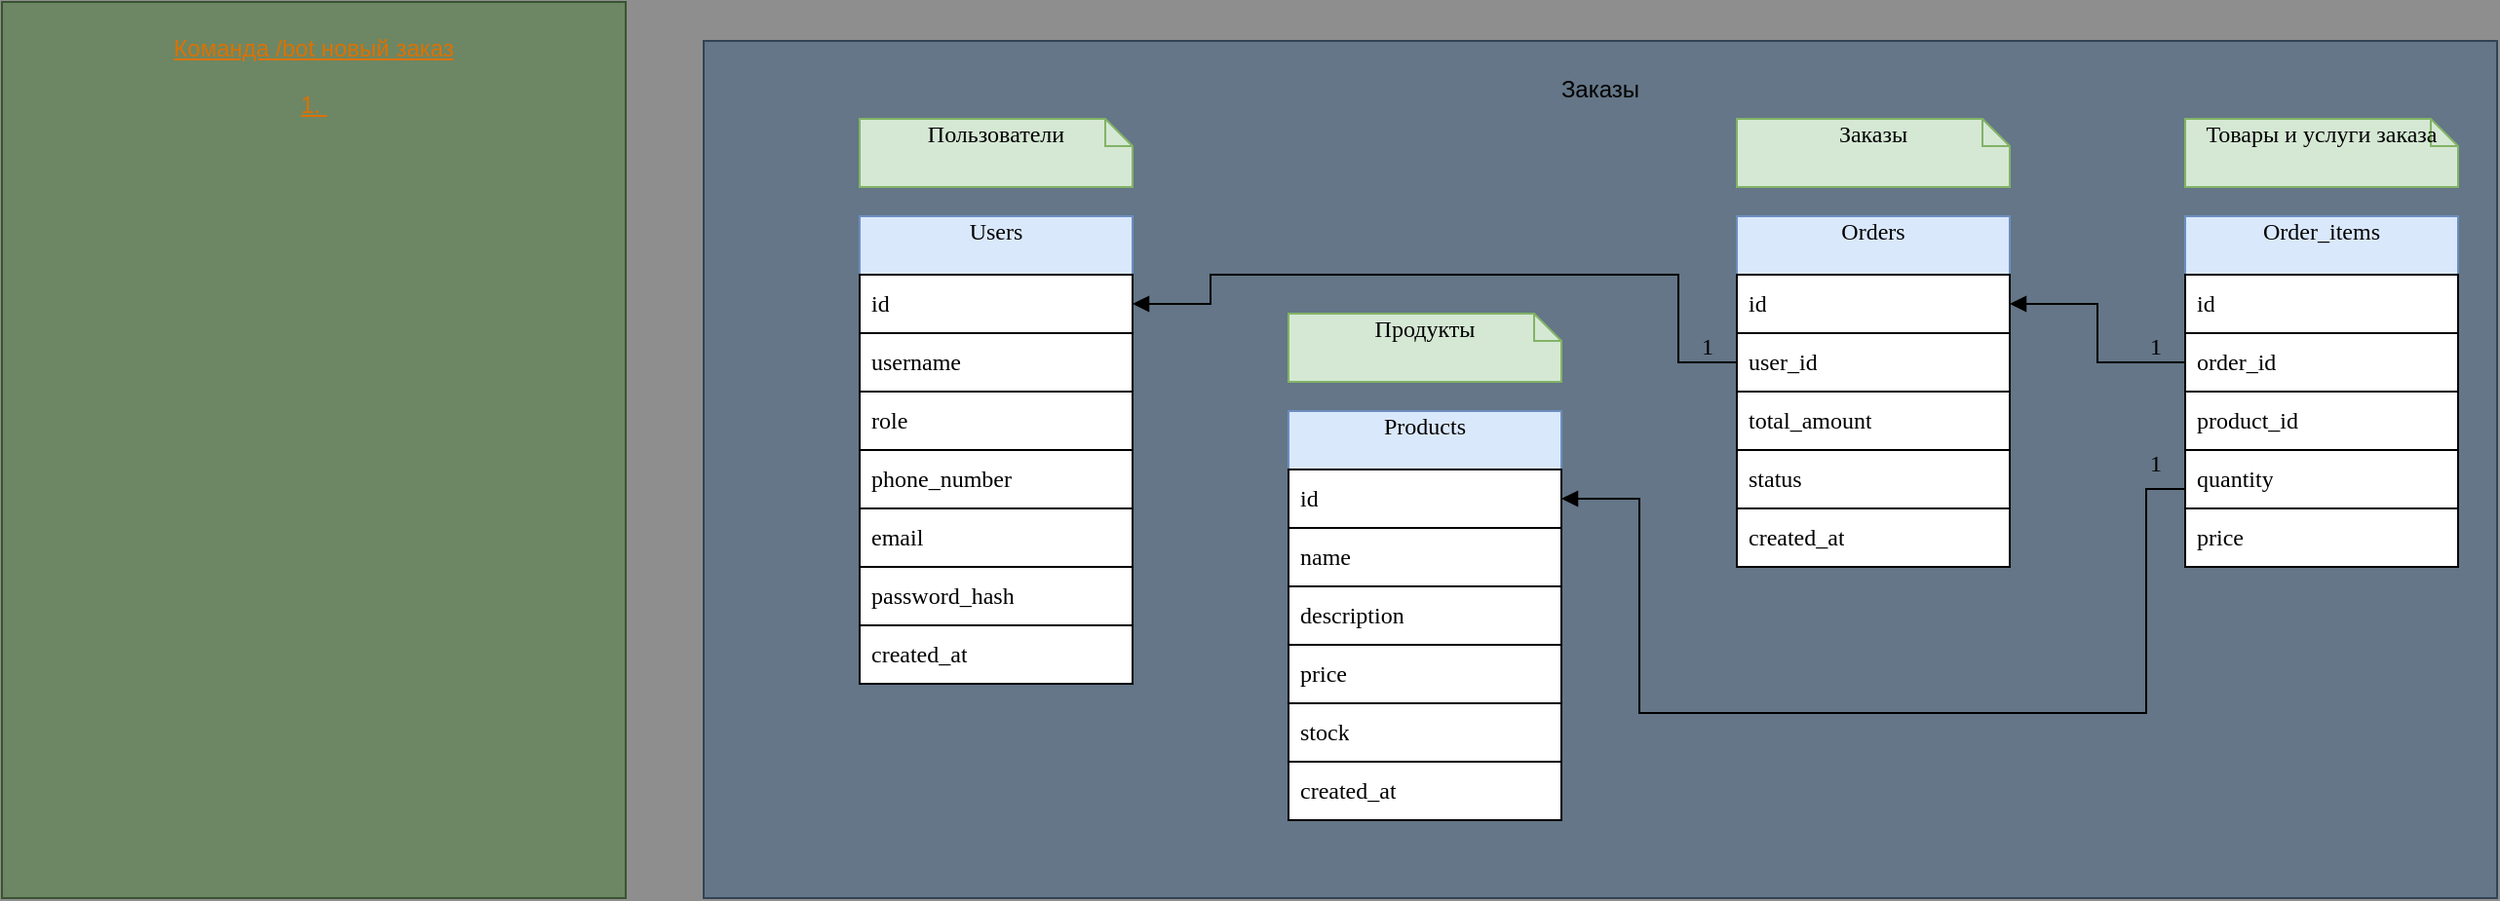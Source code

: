 <mxfile>
    <diagram id="CGqibs67tb7I_HGgSLUz" name="Orders">
        <mxGraphModel dx="1516" dy="1387" grid="1" gridSize="10" guides="1" tooltips="1" connect="1" arrows="1" fold="1" page="1" pageScale="1" pageWidth="1169" pageHeight="827" background="#8E8E8E" math="0" shadow="0">
            <root>
                <mxCell id="0"/>
                <mxCell id="1" parent="0"/>
                <mxCell id="50" value="" style="group" parent="1" vertex="1" connectable="0">
                    <mxGeometry x="-40" y="-700" width="920" height="440" as="geometry"/>
                </mxCell>
                <mxCell id="39" value="" style="rounded=0;whiteSpace=wrap;html=1;fillColor=#647687;strokeColor=#314354;fontColor=#ffffff;" parent="50" vertex="1">
                    <mxGeometry width="920" height="440" as="geometry"/>
                </mxCell>
                <mxCell id="2" value="Users" style="swimlane;fontStyle=0;childLayout=stackLayout;horizontal=1;startSize=30;horizontalStack=0;resizeParent=1;resizeParentMax=0;resizeLast=0;collapsible=1;marginBottom=0;whiteSpace=wrap;html=1;rounded=0;shadow=0;comic=0;strokeColor=#6c8ebf;strokeWidth=1;align=center;verticalAlign=top;spacingTop=-6;fontFamily=Verdana;fontSize=12;labelBackgroundColor=none;fillColor=#dae8fc;" parent="50" vertex="1">
                    <mxGeometry x="80" y="90" width="140" height="240" as="geometry">
                        <mxRectangle x="150" y="-380" width="70" height="30" as="alternateBounds"/>
                    </mxGeometry>
                </mxCell>
                <mxCell id="3" value="id" style="text;strokeColor=default;fillColor=default;align=left;verticalAlign=middle;spacingLeft=4;spacingRight=4;overflow=hidden;points=[[0,0.5],[1,0.5]];portConstraint=eastwest;rotatable=0;whiteSpace=wrap;html=1;fontFamily=Verdana;fontSize=12;fontColor=default;labelBackgroundColor=none;" parent="2" vertex="1">
                    <mxGeometry y="30" width="140" height="30" as="geometry"/>
                </mxCell>
                <mxCell id="4" value="username" style="text;strokeColor=default;fillColor=default;align=left;verticalAlign=middle;spacingLeft=4;spacingRight=4;overflow=hidden;points=[[0,0.5],[1,0.5]];portConstraint=eastwest;rotatable=0;whiteSpace=wrap;html=1;fontFamily=Verdana;fontSize=12;fontColor=default;labelBackgroundColor=none;" parent="2" vertex="1">
                    <mxGeometry y="60" width="140" height="30" as="geometry"/>
                </mxCell>
                <mxCell id="5" value="role" style="text;strokeColor=default;fillColor=default;align=left;verticalAlign=middle;spacingLeft=4;spacingRight=4;overflow=hidden;points=[[0,0.5],[1,0.5]];portConstraint=eastwest;rotatable=0;whiteSpace=wrap;html=1;fontFamily=Verdana;fontSize=12;fontColor=default;labelBackgroundColor=none;" parent="2" vertex="1">
                    <mxGeometry y="90" width="140" height="30" as="geometry"/>
                </mxCell>
                <mxCell id="6" value="phone_number" style="text;strokeColor=default;fillColor=default;align=left;verticalAlign=middle;spacingLeft=4;spacingRight=4;overflow=hidden;points=[[0,0.5],[1,0.5]];portConstraint=eastwest;rotatable=0;whiteSpace=wrap;html=1;fontFamily=Verdana;fontSize=12;fontColor=default;labelBackgroundColor=none;" parent="2" vertex="1">
                    <mxGeometry y="120" width="140" height="30" as="geometry"/>
                </mxCell>
                <mxCell id="7" value="email" style="text;strokeColor=default;fillColor=default;align=left;verticalAlign=middle;spacingLeft=4;spacingRight=4;overflow=hidden;points=[[0,0.5],[1,0.5]];portConstraint=eastwest;rotatable=0;whiteSpace=wrap;html=1;fontFamily=Verdana;fontSize=12;fontColor=default;labelBackgroundColor=none;" parent="2" vertex="1">
                    <mxGeometry y="150" width="140" height="30" as="geometry"/>
                </mxCell>
                <mxCell id="8" value="password_hash" style="text;strokeColor=default;fillColor=default;align=left;verticalAlign=middle;spacingLeft=4;spacingRight=4;overflow=hidden;points=[[0,0.5],[1,0.5]];portConstraint=eastwest;rotatable=0;whiteSpace=wrap;html=1;fontFamily=Verdana;fontSize=12;fontColor=default;labelBackgroundColor=none;" parent="2" vertex="1">
                    <mxGeometry y="180" width="140" height="30" as="geometry"/>
                </mxCell>
                <mxCell id="9" value="created_at" style="text;strokeColor=default;fillColor=default;align=left;verticalAlign=middle;spacingLeft=4;spacingRight=4;overflow=hidden;points=[[0,0.5],[1,0.5]];portConstraint=eastwest;rotatable=0;whiteSpace=wrap;html=1;fontFamily=Verdana;fontSize=12;fontColor=default;labelBackgroundColor=none;" parent="2" vertex="1">
                    <mxGeometry y="210" width="140" height="30" as="geometry"/>
                </mxCell>
                <mxCell id="10" value="Products" style="swimlane;fontStyle=0;childLayout=stackLayout;horizontal=1;startSize=30;horizontalStack=0;resizeParent=1;resizeParentMax=0;resizeLast=0;collapsible=1;marginBottom=0;whiteSpace=wrap;html=1;rounded=0;shadow=0;comic=0;strokeColor=#6c8ebf;strokeWidth=1;align=center;verticalAlign=top;spacingTop=-6;fontFamily=Verdana;fontSize=12;labelBackgroundColor=none;fillColor=#dae8fc;" parent="50" vertex="1">
                    <mxGeometry x="300" y="190" width="140" height="210" as="geometry">
                        <mxRectangle x="150" y="-380" width="70" height="30" as="alternateBounds"/>
                    </mxGeometry>
                </mxCell>
                <mxCell id="11" value="id" style="text;strokeColor=default;fillColor=default;align=left;verticalAlign=middle;spacingLeft=4;spacingRight=4;overflow=hidden;points=[[0,0.5],[1,0.5]];portConstraint=eastwest;rotatable=0;whiteSpace=wrap;html=1;fontFamily=Verdana;fontSize=12;fontColor=default;labelBackgroundColor=none;" parent="10" vertex="1">
                    <mxGeometry y="30" width="140" height="30" as="geometry"/>
                </mxCell>
                <mxCell id="12" value="name" style="text;strokeColor=default;fillColor=default;align=left;verticalAlign=middle;spacingLeft=4;spacingRight=4;overflow=hidden;points=[[0,0.5],[1,0.5]];portConstraint=eastwest;rotatable=0;whiteSpace=wrap;html=1;fontFamily=Verdana;fontSize=12;fontColor=default;labelBackgroundColor=none;" parent="10" vertex="1">
                    <mxGeometry y="60" width="140" height="30" as="geometry"/>
                </mxCell>
                <mxCell id="13" value="description" style="text;strokeColor=default;fillColor=default;align=left;verticalAlign=middle;spacingLeft=4;spacingRight=4;overflow=hidden;points=[[0,0.5],[1,0.5]];portConstraint=eastwest;rotatable=0;whiteSpace=wrap;html=1;fontFamily=Verdana;fontSize=12;fontColor=default;labelBackgroundColor=none;" parent="10" vertex="1">
                    <mxGeometry y="90" width="140" height="30" as="geometry"/>
                </mxCell>
                <mxCell id="14" value="price" style="text;strokeColor=default;fillColor=default;align=left;verticalAlign=middle;spacingLeft=4;spacingRight=4;overflow=hidden;points=[[0,0.5],[1,0.5]];portConstraint=eastwest;rotatable=0;whiteSpace=wrap;html=1;fontFamily=Verdana;fontSize=12;fontColor=default;labelBackgroundColor=none;" parent="10" vertex="1">
                    <mxGeometry y="120" width="140" height="30" as="geometry"/>
                </mxCell>
                <mxCell id="15" value="stock" style="text;strokeColor=default;fillColor=default;align=left;verticalAlign=middle;spacingLeft=4;spacingRight=4;overflow=hidden;points=[[0,0.5],[1,0.5]];portConstraint=eastwest;rotatable=0;whiteSpace=wrap;html=1;fontFamily=Verdana;fontSize=12;fontColor=default;labelBackgroundColor=none;" parent="10" vertex="1">
                    <mxGeometry y="150" width="140" height="30" as="geometry"/>
                </mxCell>
                <mxCell id="16" value="created_at" style="text;strokeColor=default;fillColor=default;align=left;verticalAlign=middle;spacingLeft=4;spacingRight=4;overflow=hidden;points=[[0,0.5],[1,0.5]];portConstraint=eastwest;rotatable=0;whiteSpace=wrap;html=1;fontFamily=Verdana;fontSize=12;fontColor=default;labelBackgroundColor=none;" parent="10" vertex="1">
                    <mxGeometry y="180" width="140" height="30" as="geometry"/>
                </mxCell>
                <mxCell id="17" value="Orders" style="swimlane;fontStyle=0;childLayout=stackLayout;horizontal=1;startSize=30;horizontalStack=0;resizeParent=1;resizeParentMax=0;resizeLast=0;collapsible=1;marginBottom=0;whiteSpace=wrap;html=1;rounded=0;shadow=0;comic=0;strokeColor=#6c8ebf;strokeWidth=1;align=center;verticalAlign=top;spacingTop=-6;fontFamily=Verdana;fontSize=12;labelBackgroundColor=none;fillColor=#dae8fc;" parent="50" vertex="1">
                    <mxGeometry x="530" y="90" width="140" height="180" as="geometry">
                        <mxRectangle x="150" y="-380" width="70" height="30" as="alternateBounds"/>
                    </mxGeometry>
                </mxCell>
                <mxCell id="18" value="id" style="text;strokeColor=default;fillColor=default;align=left;verticalAlign=middle;spacingLeft=4;spacingRight=4;overflow=hidden;points=[[0,0.5],[1,0.5]];portConstraint=eastwest;rotatable=0;whiteSpace=wrap;html=1;fontFamily=Verdana;fontSize=12;fontColor=default;labelBackgroundColor=none;" parent="17" vertex="1">
                    <mxGeometry y="30" width="140" height="30" as="geometry"/>
                </mxCell>
                <mxCell id="19" value="user_id" style="text;strokeColor=default;fillColor=default;align=left;verticalAlign=middle;spacingLeft=4;spacingRight=4;overflow=hidden;points=[[0,0.5],[1,0.5]];portConstraint=eastwest;rotatable=0;whiteSpace=wrap;html=1;fontFamily=Verdana;fontSize=12;fontColor=default;labelBackgroundColor=none;" parent="17" vertex="1">
                    <mxGeometry y="60" width="140" height="30" as="geometry"/>
                </mxCell>
                <mxCell id="20" value="total_amount" style="text;strokeColor=default;fillColor=default;align=left;verticalAlign=middle;spacingLeft=4;spacingRight=4;overflow=hidden;points=[[0,0.5],[1,0.5]];portConstraint=eastwest;rotatable=0;whiteSpace=wrap;html=1;fontFamily=Verdana;fontSize=12;fontColor=default;labelBackgroundColor=none;" parent="17" vertex="1">
                    <mxGeometry y="90" width="140" height="30" as="geometry"/>
                </mxCell>
                <mxCell id="21" value="status" style="text;strokeColor=default;fillColor=default;align=left;verticalAlign=middle;spacingLeft=4;spacingRight=4;overflow=hidden;points=[[0,0.5],[1,0.5]];portConstraint=eastwest;rotatable=0;whiteSpace=wrap;html=1;fontFamily=Verdana;fontSize=12;fontColor=default;labelBackgroundColor=none;" parent="17" vertex="1">
                    <mxGeometry y="120" width="140" height="30" as="geometry"/>
                </mxCell>
                <mxCell id="22" value="created_at" style="text;strokeColor=default;fillColor=default;align=left;verticalAlign=middle;spacingLeft=4;spacingRight=4;overflow=hidden;points=[[0,0.5],[1,0.5]];portConstraint=eastwest;rotatable=0;whiteSpace=wrap;html=1;fontFamily=Verdana;fontSize=12;fontColor=default;labelBackgroundColor=none;" parent="17" vertex="1">
                    <mxGeometry y="150" width="140" height="30" as="geometry"/>
                </mxCell>
                <mxCell id="23" value="Order_items" style="swimlane;fontStyle=0;childLayout=stackLayout;horizontal=1;startSize=30;horizontalStack=0;resizeParent=1;resizeParentMax=0;resizeLast=0;collapsible=1;marginBottom=0;whiteSpace=wrap;html=1;rounded=0;shadow=0;comic=0;strokeColor=#6c8ebf;strokeWidth=1;align=center;verticalAlign=top;spacingTop=-6;fontFamily=Verdana;fontSize=12;labelBackgroundColor=none;fillColor=#dae8fc;" parent="50" vertex="1">
                    <mxGeometry x="760" y="90" width="140" height="180" as="geometry">
                        <mxRectangle x="150" y="-380" width="70" height="30" as="alternateBounds"/>
                    </mxGeometry>
                </mxCell>
                <mxCell id="24" value="id" style="text;strokeColor=default;fillColor=default;align=left;verticalAlign=middle;spacingLeft=4;spacingRight=4;overflow=hidden;points=[[0,0.5],[1,0.5]];portConstraint=eastwest;rotatable=0;whiteSpace=wrap;html=1;fontFamily=Verdana;fontSize=12;fontColor=default;labelBackgroundColor=none;" parent="23" vertex="1">
                    <mxGeometry y="30" width="140" height="30" as="geometry"/>
                </mxCell>
                <mxCell id="25" value="order_id" style="text;strokeColor=default;fillColor=default;align=left;verticalAlign=middle;spacingLeft=4;spacingRight=4;overflow=hidden;points=[[0,0.5],[1,0.5]];portConstraint=eastwest;rotatable=0;whiteSpace=wrap;html=1;fontFamily=Verdana;fontSize=12;fontColor=default;labelBackgroundColor=none;" parent="23" vertex="1">
                    <mxGeometry y="60" width="140" height="30" as="geometry"/>
                </mxCell>
                <mxCell id="26" value="product_id" style="text;strokeColor=default;fillColor=default;align=left;verticalAlign=middle;spacingLeft=4;spacingRight=4;overflow=hidden;points=[[0,0.5],[1,0.5]];portConstraint=eastwest;rotatable=0;whiteSpace=wrap;html=1;fontFamily=Verdana;fontSize=12;fontColor=default;labelBackgroundColor=none;" parent="23" vertex="1">
                    <mxGeometry y="90" width="140" height="30" as="geometry"/>
                </mxCell>
                <mxCell id="27" value="quantity" style="text;strokeColor=default;fillColor=default;align=left;verticalAlign=middle;spacingLeft=4;spacingRight=4;overflow=hidden;points=[[0,0.5],[1,0.5]];portConstraint=eastwest;rotatable=0;whiteSpace=wrap;html=1;fontFamily=Verdana;fontSize=12;fontColor=default;labelBackgroundColor=none;" parent="23" vertex="1">
                    <mxGeometry y="120" width="140" height="30" as="geometry"/>
                </mxCell>
                <mxCell id="28" value="price" style="text;strokeColor=default;fillColor=default;align=left;verticalAlign=middle;spacingLeft=4;spacingRight=4;overflow=hidden;points=[[0,0.5],[1,0.5]];portConstraint=eastwest;rotatable=0;whiteSpace=wrap;html=1;fontFamily=Verdana;fontSize=12;fontColor=default;labelBackgroundColor=none;" parent="23" vertex="1">
                    <mxGeometry y="150" width="140" height="30" as="geometry"/>
                </mxCell>
                <mxCell id="29" value="" style="endArrow=block;endFill=1;html=1;edgeStyle=orthogonalEdgeStyle;align=left;verticalAlign=top;rounded=0;fontFamily=Verdana;fontSize=12;fontColor=default;labelBackgroundColor=none;exitX=0;exitY=0.5;exitDx=0;exitDy=0;entryX=1;entryY=0.5;entryDx=0;entryDy=0;" parent="50" source="19" target="3" edge="1">
                    <mxGeometry x="-1" relative="1" as="geometry">
                        <mxPoint x="640" y="320" as="sourcePoint"/>
                        <mxPoint x="800" y="320" as="targetPoint"/>
                        <Array as="points">
                            <mxPoint x="500" y="165"/>
                            <mxPoint x="500" y="120"/>
                            <mxPoint x="260" y="120"/>
                            <mxPoint x="260" y="135"/>
                        </Array>
                    </mxGeometry>
                </mxCell>
                <mxCell id="30" value="1" style="edgeLabel;resizable=0;html=1;align=left;verticalAlign=bottom;rounded=0;shadow=0;comic=0;strokeColor=#82b366;strokeWidth=1;spacingTop=-6;fontFamily=Verdana;fontSize=12;fontColor=default;labelBackgroundColor=none;fillColor=#d5e8d4;" parent="29" connectable="0" vertex="1">
                    <mxGeometry x="-1" relative="1" as="geometry">
                        <mxPoint x="-20" as="offset"/>
                    </mxGeometry>
                </mxCell>
                <mxCell id="31" value="" style="endArrow=block;endFill=1;html=1;edgeStyle=orthogonalEdgeStyle;align=left;verticalAlign=top;rounded=0;fontFamily=Verdana;fontSize=12;fontColor=default;labelBackgroundColor=none;exitX=0;exitY=0.5;exitDx=0;exitDy=0;entryX=1;entryY=0.5;entryDx=0;entryDy=0;" parent="50" source="25" target="18" edge="1">
                    <mxGeometry x="-1" relative="1" as="geometry">
                        <mxPoint x="510" y="550" as="sourcePoint"/>
                        <mxPoint x="670" y="550" as="targetPoint"/>
                    </mxGeometry>
                </mxCell>
                <mxCell id="32" value="1" style="edgeLabel;resizable=0;html=1;align=left;verticalAlign=bottom;rounded=0;shadow=0;comic=0;strokeColor=#82b366;strokeWidth=1;spacingTop=-6;fontFamily=Verdana;fontSize=12;fontColor=default;labelBackgroundColor=none;fillColor=#d5e8d4;" parent="31" connectable="0" vertex="1">
                    <mxGeometry x="-1" relative="1" as="geometry">
                        <mxPoint x="-20" as="offset"/>
                    </mxGeometry>
                </mxCell>
                <mxCell id="33" value="" style="endArrow=block;endFill=1;html=1;edgeStyle=orthogonalEdgeStyle;align=left;verticalAlign=top;rounded=0;fontFamily=Verdana;fontSize=12;fontColor=default;labelBackgroundColor=none;exitX=0;exitY=0.5;exitDx=0;exitDy=0;entryX=1;entryY=0.5;entryDx=0;entryDy=0;" parent="50" source="27" target="11" edge="1">
                    <mxGeometry x="-1" relative="1" as="geometry">
                        <mxPoint x="780" y="230" as="sourcePoint"/>
                        <mxPoint x="460" y="270" as="targetPoint"/>
                        <Array as="points">
                            <mxPoint x="760" y="230"/>
                            <mxPoint x="740" y="230"/>
                            <mxPoint x="740" y="345"/>
                            <mxPoint x="480" y="345"/>
                            <mxPoint x="480" y="235"/>
                        </Array>
                    </mxGeometry>
                </mxCell>
                <mxCell id="34" value="1" style="edgeLabel;resizable=0;html=1;align=left;verticalAlign=bottom;rounded=0;shadow=0;comic=0;strokeColor=#82b366;strokeWidth=1;spacingTop=-6;fontFamily=Verdana;fontSize=12;fontColor=default;labelBackgroundColor=none;fillColor=#d5e8d4;" parent="33" connectable="0" vertex="1">
                    <mxGeometry x="-1" relative="1" as="geometry">
                        <mxPoint x="-20" as="offset"/>
                    </mxGeometry>
                </mxCell>
                <mxCell id="35" value="Товары и услуги заказа" style="shape=note;whiteSpace=wrap;html=1;size=14;verticalAlign=top;align=center;spacingTop=-6;rounded=0;shadow=0;comic=0;labelBackgroundColor=none;strokeWidth=1;fontFamily=Verdana;fontSize=12;fillColor=#d5e8d4;strokeColor=#82b366;collapsible=0;" parent="50" vertex="1">
                    <mxGeometry x="760" y="40" width="140" height="35" as="geometry"/>
                </mxCell>
                <mxCell id="36" value="Заказы" style="shape=note;whiteSpace=wrap;html=1;size=14;verticalAlign=top;align=center;spacingTop=-6;rounded=0;shadow=0;comic=0;labelBackgroundColor=none;strokeWidth=1;fontFamily=Verdana;fontSize=12;fillColor=#d5e8d4;strokeColor=#82b366;collapsible=0;" parent="50" vertex="1">
                    <mxGeometry x="530" y="40" width="140" height="35" as="geometry"/>
                </mxCell>
                <mxCell id="37" value="Продукты" style="shape=note;whiteSpace=wrap;html=1;size=14;verticalAlign=top;align=center;spacingTop=-6;rounded=0;shadow=0;comic=0;labelBackgroundColor=none;strokeWidth=1;fontFamily=Verdana;fontSize=12;fillColor=#d5e8d4;strokeColor=#82b366;collapsible=0;" parent="50" vertex="1">
                    <mxGeometry x="300" y="140" width="140" height="35" as="geometry"/>
                </mxCell>
                <mxCell id="38" value="Пользователи" style="shape=note;whiteSpace=wrap;html=1;size=14;verticalAlign=top;align=center;spacingTop=-6;rounded=0;shadow=0;comic=0;labelBackgroundColor=none;strokeWidth=1;fontFamily=Verdana;fontSize=12;fillColor=#d5e8d4;strokeColor=#82b366;collapsible=0;" parent="50" vertex="1">
                    <mxGeometry x="80" y="40" width="140" height="35" as="geometry"/>
                </mxCell>
                <mxCell id="49" value="Заказы" style="text;html=1;align=center;verticalAlign=middle;whiteSpace=wrap;rounded=0;" parent="50" vertex="1">
                    <mxGeometry x="430" y="10" width="60" height="30" as="geometry"/>
                </mxCell>
                <mxCell id="mxEt8evp5UgmG4kKG1Pu-50" value="" style="rounded=0;whiteSpace=wrap;html=1;fillColor=#6d8764;strokeColor=#3A5431;fontColor=#ffffff;" parent="1" vertex="1">
                    <mxGeometry x="-400" y="-720" width="320" height="460" as="geometry"/>
                </mxCell>
                <mxCell id="mxEt8evp5UgmG4kKG1Pu-51" value="&lt;div style=&quot;&quot;&gt;&lt;u style=&quot;background-color: transparent;&quot;&gt;&lt;font style=&quot;color: rgb(221, 113, 0);&quot;&gt;Команда /bot новый заказ&lt;/font&gt;&lt;/u&gt;&lt;/div&gt;&lt;div style=&quot;&quot;&gt;&lt;u&gt;&lt;font style=&quot;color: rgb(221, 113, 0);&quot;&gt;&lt;br&gt;&lt;/font&gt;&lt;/u&gt;&lt;/div&gt;&lt;div style=&quot;&quot;&gt;&lt;u&gt;&lt;font style=&quot;color: rgb(221, 113, 0);&quot;&gt;1.&amp;nbsp;&lt;/font&gt;&lt;/u&gt;&lt;/div&gt;" style="text;html=1;align=center;verticalAlign=top;whiteSpace=wrap;rounded=0;fontColor=#DD7100;" parent="1" vertex="1">
                    <mxGeometry x="-390" y="-710" width="300" height="430" as="geometry"/>
                </mxCell>
            </root>
        </mxGraphModel>
    </diagram>
    <diagram id="3Z2OysflEqXYNBnFttsH" name="Reports">
        <mxGraphModel dx="800" dy="1513" grid="1" gridSize="10" guides="1" tooltips="1" connect="1" arrows="1" fold="1" page="1" pageScale="1" pageWidth="1169" pageHeight="827" math="0" shadow="0">
            <root>
                <mxCell id="0"/>
                <mxCell id="1" parent="0"/>
                <mxCell id="fJghyGXq6sIleGd_cXMm-26" value="" style="rounded=0;whiteSpace=wrap;html=1;fillColor=#dae8fc;strokeColor=#6c8ebf;" vertex="1" parent="1">
                    <mxGeometry x="20" y="-180" width="740" height="480" as="geometry"/>
                </mxCell>
                <mxCell id="fJghyGXq6sIleGd_cXMm-1" value="Users" style="swimlane;fontStyle=0;childLayout=stackLayout;horizontal=1;startSize=30;horizontalStack=0;resizeParent=1;resizeParentMax=0;resizeLast=0;collapsible=1;marginBottom=0;whiteSpace=wrap;html=1;rounded=0;shadow=0;comic=0;strokeColor=#6c8ebf;strokeWidth=1;align=center;verticalAlign=top;spacingTop=-6;fontFamily=Verdana;fontSize=12;labelBackgroundColor=none;fillColor=#dae8fc;" vertex="1" parent="1">
                    <mxGeometry x="60" y="-72" width="140" height="240" as="geometry">
                        <mxRectangle x="150" y="-380" width="70" height="30" as="alternateBounds"/>
                    </mxGeometry>
                </mxCell>
                <mxCell id="fJghyGXq6sIleGd_cXMm-2" value="id" style="text;strokeColor=default;fillColor=default;align=left;verticalAlign=middle;spacingLeft=4;spacingRight=4;overflow=hidden;points=[[0,0.5],[1,0.5]];portConstraint=eastwest;rotatable=0;whiteSpace=wrap;html=1;fontFamily=Verdana;fontSize=12;fontColor=default;labelBackgroundColor=none;" vertex="1" parent="fJghyGXq6sIleGd_cXMm-1">
                    <mxGeometry y="30" width="140" height="30" as="geometry"/>
                </mxCell>
                <mxCell id="fJghyGXq6sIleGd_cXMm-3" value="username" style="text;strokeColor=default;fillColor=default;align=left;verticalAlign=middle;spacingLeft=4;spacingRight=4;overflow=hidden;points=[[0,0.5],[1,0.5]];portConstraint=eastwest;rotatable=0;whiteSpace=wrap;html=1;fontFamily=Verdana;fontSize=12;fontColor=default;labelBackgroundColor=none;" vertex="1" parent="fJghyGXq6sIleGd_cXMm-1">
                    <mxGeometry y="60" width="140" height="30" as="geometry"/>
                </mxCell>
                <mxCell id="fJghyGXq6sIleGd_cXMm-4" value="role" style="text;strokeColor=default;fillColor=default;align=left;verticalAlign=middle;spacingLeft=4;spacingRight=4;overflow=hidden;points=[[0,0.5],[1,0.5]];portConstraint=eastwest;rotatable=0;whiteSpace=wrap;html=1;fontFamily=Verdana;fontSize=12;fontColor=default;labelBackgroundColor=none;" vertex="1" parent="fJghyGXq6sIleGd_cXMm-1">
                    <mxGeometry y="90" width="140" height="30" as="geometry"/>
                </mxCell>
                <mxCell id="fJghyGXq6sIleGd_cXMm-5" value="phone_number" style="text;strokeColor=default;fillColor=default;align=left;verticalAlign=middle;spacingLeft=4;spacingRight=4;overflow=hidden;points=[[0,0.5],[1,0.5]];portConstraint=eastwest;rotatable=0;whiteSpace=wrap;html=1;fontFamily=Verdana;fontSize=12;fontColor=default;labelBackgroundColor=none;" vertex="1" parent="fJghyGXq6sIleGd_cXMm-1">
                    <mxGeometry y="120" width="140" height="30" as="geometry"/>
                </mxCell>
                <mxCell id="fJghyGXq6sIleGd_cXMm-6" value="email" style="text;strokeColor=default;fillColor=default;align=left;verticalAlign=middle;spacingLeft=4;spacingRight=4;overflow=hidden;points=[[0,0.5],[1,0.5]];portConstraint=eastwest;rotatable=0;whiteSpace=wrap;html=1;fontFamily=Verdana;fontSize=12;fontColor=default;labelBackgroundColor=none;" vertex="1" parent="fJghyGXq6sIleGd_cXMm-1">
                    <mxGeometry y="150" width="140" height="30" as="geometry"/>
                </mxCell>
                <mxCell id="fJghyGXq6sIleGd_cXMm-7" value="password_hash" style="text;strokeColor=default;fillColor=default;align=left;verticalAlign=middle;spacingLeft=4;spacingRight=4;overflow=hidden;points=[[0,0.5],[1,0.5]];portConstraint=eastwest;rotatable=0;whiteSpace=wrap;html=1;fontFamily=Verdana;fontSize=12;fontColor=default;labelBackgroundColor=none;" vertex="1" parent="fJghyGXq6sIleGd_cXMm-1">
                    <mxGeometry y="180" width="140" height="30" as="geometry"/>
                </mxCell>
                <mxCell id="fJghyGXq6sIleGd_cXMm-8" value="created_at" style="text;strokeColor=default;fillColor=default;align=left;verticalAlign=middle;spacingLeft=4;spacingRight=4;overflow=hidden;points=[[0,0.5],[1,0.5]];portConstraint=eastwest;rotatable=0;whiteSpace=wrap;html=1;fontFamily=Verdana;fontSize=12;fontColor=default;labelBackgroundColor=none;" vertex="1" parent="fJghyGXq6sIleGd_cXMm-1">
                    <mxGeometry y="210" width="140" height="30" as="geometry"/>
                </mxCell>
                <mxCell id="fJghyGXq6sIleGd_cXMm-9" value="Пользователи" style="shape=note;whiteSpace=wrap;html=1;size=14;verticalAlign=top;align=center;spacingTop=-6;rounded=0;shadow=0;comic=0;labelBackgroundColor=none;strokeWidth=1;fontFamily=Verdana;fontSize=12;fillColor=#d5e8d4;strokeColor=#82b366;collapsible=0;" vertex="1" parent="1">
                    <mxGeometry x="60" y="-122" width="140" height="35" as="geometry"/>
                </mxCell>
                <mxCell id="fJghyGXq6sIleGd_cXMm-10" value="Report" style="swimlane;fontStyle=0;childLayout=stackLayout;horizontal=1;startSize=30;horizontalStack=0;resizeParent=1;resizeParentMax=0;resizeLast=0;collapsible=1;marginBottom=0;whiteSpace=wrap;html=1;rounded=0;shadow=0;comic=0;strokeColor=#6c8ebf;strokeWidth=1;align=center;verticalAlign=top;spacingTop=-6;fontFamily=Verdana;fontSize=12;labelBackgroundColor=none;fillColor=#dae8fc;" vertex="1" parent="1">
                    <mxGeometry x="300" y="-72" width="140" height="240" as="geometry">
                        <mxRectangle x="150" y="-380" width="70" height="30" as="alternateBounds"/>
                    </mxGeometry>
                </mxCell>
                <mxCell id="fJghyGXq6sIleGd_cXMm-11" value="id" style="text;strokeColor=default;fillColor=default;align=left;verticalAlign=middle;spacingLeft=4;spacingRight=4;overflow=hidden;points=[[0,0.5],[1,0.5]];portConstraint=eastwest;rotatable=0;whiteSpace=wrap;html=1;fontFamily=Verdana;fontSize=12;fontColor=default;labelBackgroundColor=none;" vertex="1" parent="fJghyGXq6sIleGd_cXMm-10">
                    <mxGeometry y="30" width="140" height="30" as="geometry"/>
                </mxCell>
                <mxCell id="fJghyGXq6sIleGd_cXMm-12" value="user_id" style="text;strokeColor=default;fillColor=default;align=left;verticalAlign=middle;spacingLeft=4;spacingRight=4;overflow=hidden;points=[[0,0.5],[1,0.5]];portConstraint=eastwest;rotatable=0;whiteSpace=wrap;html=1;fontFamily=Verdana;fontSize=12;fontColor=default;labelBackgroundColor=none;" vertex="1" parent="fJghyGXq6sIleGd_cXMm-10">
                    <mxGeometry y="60" width="140" height="30" as="geometry"/>
                </mxCell>
                <mxCell id="fJghyGXq6sIleGd_cXMm-13" value="role" style="text;strokeColor=default;fillColor=default;align=left;verticalAlign=middle;spacingLeft=4;spacingRight=4;overflow=hidden;points=[[0,0.5],[1,0.5]];portConstraint=eastwest;rotatable=0;whiteSpace=wrap;html=1;fontFamily=Verdana;fontSize=12;fontColor=default;labelBackgroundColor=none;" vertex="1" parent="fJghyGXq6sIleGd_cXMm-10">
                    <mxGeometry y="90" width="140" height="30" as="geometry"/>
                </mxCell>
                <mxCell id="fJghyGXq6sIleGd_cXMm-14" value="phone_number" style="text;strokeColor=default;fillColor=default;align=left;verticalAlign=middle;spacingLeft=4;spacingRight=4;overflow=hidden;points=[[0,0.5],[1,0.5]];portConstraint=eastwest;rotatable=0;whiteSpace=wrap;html=1;fontFamily=Verdana;fontSize=12;fontColor=default;labelBackgroundColor=none;" vertex="1" parent="fJghyGXq6sIleGd_cXMm-10">
                    <mxGeometry y="120" width="140" height="30" as="geometry"/>
                </mxCell>
                <mxCell id="fJghyGXq6sIleGd_cXMm-15" value="email" style="text;strokeColor=default;fillColor=default;align=left;verticalAlign=middle;spacingLeft=4;spacingRight=4;overflow=hidden;points=[[0,0.5],[1,0.5]];portConstraint=eastwest;rotatable=0;whiteSpace=wrap;html=1;fontFamily=Verdana;fontSize=12;fontColor=default;labelBackgroundColor=none;" vertex="1" parent="fJghyGXq6sIleGd_cXMm-10">
                    <mxGeometry y="150" width="140" height="30" as="geometry"/>
                </mxCell>
                <mxCell id="fJghyGXq6sIleGd_cXMm-16" value="password_hash" style="text;strokeColor=default;fillColor=default;align=left;verticalAlign=middle;spacingLeft=4;spacingRight=4;overflow=hidden;points=[[0,0.5],[1,0.5]];portConstraint=eastwest;rotatable=0;whiteSpace=wrap;html=1;fontFamily=Verdana;fontSize=12;fontColor=default;labelBackgroundColor=none;" vertex="1" parent="fJghyGXq6sIleGd_cXMm-10">
                    <mxGeometry y="180" width="140" height="30" as="geometry"/>
                </mxCell>
                <mxCell id="fJghyGXq6sIleGd_cXMm-17" value="created_at" style="text;strokeColor=default;fillColor=default;align=left;verticalAlign=middle;spacingLeft=4;spacingRight=4;overflow=hidden;points=[[0,0.5],[1,0.5]];portConstraint=eastwest;rotatable=0;whiteSpace=wrap;html=1;fontFamily=Verdana;fontSize=12;fontColor=default;labelBackgroundColor=none;" vertex="1" parent="fJghyGXq6sIleGd_cXMm-10">
                    <mxGeometry y="210" width="140" height="30" as="geometry"/>
                </mxCell>
                <mxCell id="fJghyGXq6sIleGd_cXMm-18" value="Отчёт" style="shape=note;whiteSpace=wrap;html=1;size=14;verticalAlign=top;align=center;spacingTop=-6;rounded=0;shadow=0;comic=0;labelBackgroundColor=none;strokeWidth=1;fontFamily=Verdana;fontSize=12;fillColor=#d5e8d4;strokeColor=#82b366;collapsible=0;" vertex="1" parent="1">
                    <mxGeometry x="300" y="-122" width="140" height="35" as="geometry"/>
                </mxCell>
                <mxCell id="fJghyGXq6sIleGd_cXMm-19" value="Report_items" style="swimlane;fontStyle=0;childLayout=stackLayout;horizontal=1;startSize=30;horizontalStack=0;resizeParent=1;resizeParentMax=0;resizeLast=0;collapsible=1;marginBottom=0;whiteSpace=wrap;html=1;rounded=0;shadow=0;comic=0;strokeColor=#6c8ebf;strokeWidth=1;align=center;verticalAlign=top;spacingTop=-6;fontFamily=Verdana;fontSize=12;labelBackgroundColor=none;fillColor=#dae8fc;" vertex="1" parent="1">
                    <mxGeometry x="540" y="-70" width="140" height="180" as="geometry">
                        <mxRectangle x="150" y="-380" width="70" height="30" as="alternateBounds"/>
                    </mxGeometry>
                </mxCell>
                <mxCell id="fJghyGXq6sIleGd_cXMm-20" value="id" style="text;strokeColor=default;fillColor=default;align=left;verticalAlign=middle;spacingLeft=4;spacingRight=4;overflow=hidden;points=[[0,0.5],[1,0.5]];portConstraint=eastwest;rotatable=0;whiteSpace=wrap;html=1;fontFamily=Verdana;fontSize=12;fontColor=default;labelBackgroundColor=none;" vertex="1" parent="fJghyGXq6sIleGd_cXMm-19">
                    <mxGeometry y="30" width="140" height="30" as="geometry"/>
                </mxCell>
                <mxCell id="fJghyGXq6sIleGd_cXMm-21" value="order_id" style="text;strokeColor=default;fillColor=default;align=left;verticalAlign=middle;spacingLeft=4;spacingRight=4;overflow=hidden;points=[[0,0.5],[1,0.5]];portConstraint=eastwest;rotatable=0;whiteSpace=wrap;html=1;fontFamily=Verdana;fontSize=12;fontColor=default;labelBackgroundColor=none;" vertex="1" parent="fJghyGXq6sIleGd_cXMm-19">
                    <mxGeometry y="60" width="140" height="30" as="geometry"/>
                </mxCell>
                <mxCell id="fJghyGXq6sIleGd_cXMm-22" value="product_id" style="text;strokeColor=default;fillColor=default;align=left;verticalAlign=middle;spacingLeft=4;spacingRight=4;overflow=hidden;points=[[0,0.5],[1,0.5]];portConstraint=eastwest;rotatable=0;whiteSpace=wrap;html=1;fontFamily=Verdana;fontSize=12;fontColor=default;labelBackgroundColor=none;" vertex="1" parent="fJghyGXq6sIleGd_cXMm-19">
                    <mxGeometry y="90" width="140" height="30" as="geometry"/>
                </mxCell>
                <mxCell id="fJghyGXq6sIleGd_cXMm-23" value="quantity" style="text;strokeColor=default;fillColor=default;align=left;verticalAlign=middle;spacingLeft=4;spacingRight=4;overflow=hidden;points=[[0,0.5],[1,0.5]];portConstraint=eastwest;rotatable=0;whiteSpace=wrap;html=1;fontFamily=Verdana;fontSize=12;fontColor=default;labelBackgroundColor=none;" vertex="1" parent="fJghyGXq6sIleGd_cXMm-19">
                    <mxGeometry y="120" width="140" height="30" as="geometry"/>
                </mxCell>
                <mxCell id="fJghyGXq6sIleGd_cXMm-24" value="price" style="text;strokeColor=default;fillColor=default;align=left;verticalAlign=middle;spacingLeft=4;spacingRight=4;overflow=hidden;points=[[0,0.5],[1,0.5]];portConstraint=eastwest;rotatable=0;whiteSpace=wrap;html=1;fontFamily=Verdana;fontSize=12;fontColor=default;labelBackgroundColor=none;" vertex="1" parent="fJghyGXq6sIleGd_cXMm-19">
                    <mxGeometry y="150" width="140" height="30" as="geometry"/>
                </mxCell>
                <mxCell id="fJghyGXq6sIleGd_cXMm-25" value="Элементы отчёта" style="shape=note;whiteSpace=wrap;html=1;size=14;verticalAlign=top;align=center;spacingTop=-6;rounded=0;shadow=0;comic=0;labelBackgroundColor=none;strokeWidth=1;fontFamily=Verdana;fontSize=12;fillColor=#d5e8d4;strokeColor=#82b366;collapsible=0;" vertex="1" parent="1">
                    <mxGeometry x="540" y="-120" width="140" height="35" as="geometry"/>
                </mxCell>
            </root>
        </mxGraphModel>
    </diagram>
    <diagram id="FtXYt9PpNXka2VvIZ-lL" name="ActiveRecord шпора">
        <mxGraphModel dx="883" dy="480" grid="1" gridSize="10" guides="1" tooltips="1" connect="1" arrows="1" fold="1" page="1" pageScale="1" pageWidth="1169" pageHeight="827" math="0" shadow="0">
            <root>
                <mxCell id="0"/>
                <mxCell id="1" parent="0"/>
                <UserObject label="&lt;pre class=&quot;prettyprint&quot; style=&quot;box-sizing: border-box; overflow: auto; font-family: Menlo, Monaco, Consolas, &amp;quot;Courier New&amp;quot;, monospace; font-size: 13px; display: block; padding: 9.5px; margin: 0px 0px 0.75em; line-height: 1.429; color: rgb(0, 250, 224); word-break: break-all; overflow-wrap: break-word; background-color: rgb(51, 51, 51); border: 1px solid rgb(85, 85, 85); border-radius: 4px; min-width: 600px; font-style: normal; font-variant-ligatures: normal; font-variant-caps: normal; font-weight: 400; letter-spacing: normal; orphans: 2; text-align: start; text-indent: 0px; text-transform: none; widows: 2; word-spacing: 0px; -webkit-text-stroke-width: 0px; text-decoration-thickness: initial; text-decoration-style: initial; text-decoration-color: initial;&quot;&gt;&lt;code class=&quot;ruby&quot; style=&quot;box-sizing: border-box; font-family: Menlo, Monaco, Consolas, &amp;quot;Courier New&amp;quot;, monospace; font-size: inherit; padding: 0px; color: inherit; background-color: transparent; border-radius: 0px; white-space: pre-wrap;&quot;&gt;&lt;span class=&quot;kwd&quot; style=&quot;box-sizing: border-box; color: rgb(240, 230, 140); font-weight: bold;&quot;&gt;require&lt;/span&gt;&lt;span class=&quot;pln&quot; style=&quot;box-sizing: border-box; color: rgb(255, 255, 255);&quot;&gt; &lt;/span&gt;&lt;span class=&quot;str&quot; style=&quot;box-sizing: border-box; color: rgb(255, 160, 160);&quot;&gt;&#39;yaml&#39;&lt;/span&gt;&lt;span class=&quot;pln&quot; style=&quot;box-sizing: border-box; color: rgb(255, 255, 255);&quot;&gt;&#xa;&lt;/span&gt;&lt;span class=&quot;kwd&quot; style=&quot;box-sizing: border-box; color: rgb(240, 230, 140); font-weight: bold;&quot;&gt;require&lt;/span&gt;&lt;span class=&quot;pln&quot; style=&quot;box-sizing: border-box; color: rgb(255, 255, 255);&quot;&gt; &lt;/span&gt;&lt;span class=&quot;str&quot; style=&quot;box-sizing: border-box; color: rgb(255, 160, 160);&quot;&gt;&#39;active_record&#39;&lt;/span&gt;&lt;span class=&quot;pln&quot; style=&quot;box-sizing: border-box; color: rgb(255, 255, 255);&quot;&gt;&#xa;&#xa;db_config_file &lt;/span&gt;&lt;span class=&quot;pun&quot; style=&quot;box-sizing: border-box; color: rgb(255, 255, 255);&quot;&gt;=&lt;/span&gt;&lt;span class=&quot;pln&quot; style=&quot;box-sizing: border-box; color: rgb(255, 255, 255);&quot;&gt; &lt;/span&gt;&lt;span class=&quot;typ&quot; style=&quot;box-sizing: border-box; color: rgb(152, 251, 152);&quot;&gt;File&lt;/span&gt;&lt;span class=&quot;pun&quot; style=&quot;box-sizing: border-box; color: rgb(255, 255, 255);&quot;&gt;.&lt;/span&gt;&lt;span class=&quot;pln&quot; style=&quot;box-sizing: border-box; color: rgb(255, 255, 255);&quot;&gt;open&lt;/span&gt;&lt;span class=&quot;pun&quot; style=&quot;box-sizing: border-box; color: rgb(255, 255, 255);&quot;&gt;(&lt;/span&gt;&lt;span class=&quot;str&quot; style=&quot;box-sizing: border-box; color: rgb(255, 160, 160);&quot;&gt;&#39;database.yaml&#39;&lt;/span&gt;&lt;span class=&quot;pun&quot; style=&quot;box-sizing: border-box; color: rgb(255, 255, 255);&quot;&gt;)&lt;/span&gt;&lt;span class=&quot;pln&quot; style=&quot;box-sizing: border-box; color: rgb(255, 255, 255);&quot;&gt;&#xa;db_config &lt;/span&gt;&lt;span class=&quot;pun&quot; style=&quot;box-sizing: border-box; color: rgb(255, 255, 255);&quot;&gt;=&lt;/span&gt;&lt;span class=&quot;pln&quot; style=&quot;box-sizing: border-box; color: rgb(255, 255, 255);&quot;&gt; YAML&lt;/span&gt;&lt;span class=&quot;pun&quot; style=&quot;box-sizing: border-box; color: rgb(255, 255, 255);&quot;&gt;::&lt;/span&gt;&lt;span class=&quot;pln&quot; style=&quot;box-sizing: border-box; color: rgb(255, 255, 255);&quot;&gt;load&lt;/span&gt;&lt;span class=&quot;pun&quot; style=&quot;box-sizing: border-box; color: rgb(255, 255, 255);&quot;&gt;(&lt;/span&gt;&lt;span class=&quot;pln&quot; style=&quot;box-sizing: border-box; color: rgb(255, 255, 255);&quot;&gt;db_config_file&lt;/span&gt;&lt;span class=&quot;pun&quot; style=&quot;box-sizing: border-box; color: rgb(255, 255, 255);&quot;&gt;)&lt;/span&gt;&lt;span class=&quot;pln&quot; style=&quot;box-sizing: border-box; color: rgb(255, 255, 255);&quot;&gt;&#xa;puts db_config&#xa;&#xa;&lt;/span&gt;&lt;span class=&quot;typ&quot; style=&quot;box-sizing: border-box; color: rgb(152, 251, 152);&quot;&gt;ActiveRecord&lt;/span&gt;&lt;span class=&quot;pun&quot; style=&quot;box-sizing: border-box; color: rgb(255, 255, 255);&quot;&gt;::&lt;/span&gt;&lt;span class=&quot;typ&quot; style=&quot;box-sizing: border-box; color: rgb(152, 251, 152);&quot;&gt;Base&lt;/span&gt;&lt;span class=&quot;pun&quot; style=&quot;box-sizing: border-box; color: rgb(255, 255, 255);&quot;&gt;.&lt;/span&gt;&lt;span class=&quot;pln&quot; style=&quot;box-sizing: border-box; color: rgb(255, 255, 255);&quot;&gt;establish_connection&lt;/span&gt;&lt;span class=&quot;pun&quot; style=&quot;box-sizing: border-box; color: rgb(255, 255, 255);&quot;&gt;(&lt;/span&gt;&lt;span class=&quot;pln&quot; style=&quot;box-sizing: border-box; color: rgb(255, 255, 255);&quot;&gt;db_config&lt;/span&gt;&lt;span class=&quot;pun&quot; style=&quot;box-sizing: border-box; color: rgb(255, 255, 255);&quot;&gt;)&lt;/span&gt;&lt;/code&gt;&lt;/pre&gt;" link="&lt;pre class=&quot;prettyprint&quot; style=&quot;box-sizing: border-box; overflow: auto; font-family: Menlo, Monaco, Consolas, &amp;quot;Courier New&amp;quot;, monospace; font-size: 13px; display: block; padding: 9.5px; margin: 0px 0px 0.75em; line-height: 1.429; color: rgb(0, 250, 224); word-break: break-all; overflow-wrap: break-word; background-color: rgb(51, 51, 51); border: 1px solid rgb(85, 85, 85); border-radius: 4px; min-width: 600px; font-style: normal; font-variant-ligatures: normal; font-variant-caps: normal; font-weight: 400; letter-spacing: normal; orphans: 2; text-align: start; text-indent: 0px; text-transform: none; widows: 2; word-spacing: 0px; -webkit-text-stroke-width: 0px; text-decoration-thickness: initial; text-decoration-style: initial; text-decoration-color: initial;&quot;&gt;&lt;code class=&quot;ruby&quot; style=&quot;box-sizing: border-box; font-family: Menlo, Monaco, Consolas, &amp;quot;Courier New&amp;quot;, monospace; font-size: inherit; padding: 0px; color: inherit; background-color: transparent; border-radius: 0px; white-space: pre-wrap;&quot;&gt;&lt;span class=&quot;kwd&quot; style=&quot;box-sizing: border-box; color: rgb(240, 230, 140); font-weight: bold;&quot;&gt;require&lt;/span&gt;&lt;span class=&quot;pln&quot; style=&quot;box-sizing: border-box; color: rgb(255, 255, 255);&quot;&gt; &lt;/span&gt;&lt;span class=&quot;str&quot; style=&quot;box-sizing: border-box; color: rgb(255, 160, 160);&quot;&gt;&#39;yaml&#39;&lt;/span&gt;&lt;span class=&quot;pln&quot; style=&quot;box-sizing: border-box; color: rgb(255, 255, 255);&quot;&gt;&#xa;&lt;/span&gt;&lt;span class=&quot;kwd&quot; style=&quot;box-sizing: border-box; color: rgb(240, 230, 140); font-weight: bold;&quot;&gt;require&lt;/span&gt;&lt;span class=&quot;pln&quot; style=&quot;box-sizing: border-box; color: rgb(255, 255, 255);&quot;&gt; &lt;/span&gt;&lt;span class=&quot;str&quot; style=&quot;box-sizing: border-box; color: rgb(255, 160, 160);&quot;&gt;&#39;active_record&#39;&lt;/span&gt;&lt;span class=&quot;pln&quot; style=&quot;box-sizing: border-box; color: rgb(255, 255, 255);&quot;&gt;&#xa;&#xa;db_config_file &lt;/span&gt;&lt;span class=&quot;pun&quot; style=&quot;box-sizing: border-box; color: rgb(255, 255, 255);&quot;&gt;=&lt;/span&gt;&lt;span class=&quot;pln&quot; style=&quot;box-sizing: border-box; color: rgb(255, 255, 255);&quot;&gt; &lt;/span&gt;&lt;span class=&quot;typ&quot; style=&quot;box-sizing: border-box; color: rgb(152, 251, 152);&quot;&gt;File&lt;/span&gt;&lt;span class=&quot;pun&quot; style=&quot;box-sizing: border-box; color: rgb(255, 255, 255);&quot;&gt;.&lt;/span&gt;&lt;span class=&quot;pln&quot; style=&quot;box-sizing: border-box; color: rgb(255, 255, 255);&quot;&gt;open&lt;/span&gt;&lt;span class=&quot;pun&quot; style=&quot;box-sizing: border-box; color: rgb(255, 255, 255);&quot;&gt;(&lt;/span&gt;&lt;span class=&quot;str&quot; style=&quot;box-sizing: border-box; color: rgb(255, 160, 160);&quot;&gt;&#39;database.yaml&#39;&lt;/span&gt;&lt;span class=&quot;pun&quot; style=&quot;box-sizing: border-box; color: rgb(255, 255, 255);&quot;&gt;)&lt;/span&gt;&lt;span class=&quot;pln&quot; style=&quot;box-sizing: border-box; color: rgb(255, 255, 255);&quot;&gt;&#xa;db_config &lt;/span&gt;&lt;span class=&quot;pun&quot; style=&quot;box-sizing: border-box; color: rgb(255, 255, 255);&quot;&gt;=&lt;/span&gt;&lt;span class=&quot;pln&quot; style=&quot;box-sizing: border-box; color: rgb(255, 255, 255);&quot;&gt; YAML&lt;/span&gt;&lt;span class=&quot;pun&quot; style=&quot;box-sizing: border-box; color: rgb(255, 255, 255);&quot;&gt;::&lt;/span&gt;&lt;span class=&quot;pln&quot; style=&quot;box-sizing: border-box; color: rgb(255, 255, 255);&quot;&gt;load&lt;/span&gt;&lt;span class=&quot;pun&quot; style=&quot;box-sizing: border-box; color: rgb(255, 255, 255);&quot;&gt;(&lt;/span&gt;&lt;span class=&quot;pln&quot; style=&quot;box-sizing: border-box; color: rgb(255, 255, 255);&quot;&gt;db_config_file&lt;/span&gt;&lt;span class=&quot;pun&quot; style=&quot;box-sizing: border-box; color: rgb(255, 255, 255);&quot;&gt;)&lt;/span&gt;&lt;span class=&quot;pln&quot; style=&quot;box-sizing: border-box; color: rgb(255, 255, 255);&quot;&gt;&#xa;puts db_config&#xa;&#xa;&lt;/span&gt;&lt;span class=&quot;typ&quot; style=&quot;box-sizing: border-box; color: rgb(152, 251, 152);&quot;&gt;ActiveRecord&lt;/span&gt;&lt;span class=&quot;pun&quot; style=&quot;box-sizing: border-box; color: rgb(255, 255, 255);&quot;&gt;::&lt;/span&gt;&lt;span class=&quot;typ&quot; style=&quot;box-sizing: border-box; color: rgb(152, 251, 152);&quot;&gt;Base&lt;/span&gt;&lt;span class=&quot;pun&quot; style=&quot;box-sizing: border-box; color: rgb(255, 255, 255);&quot;&gt;.&lt;/span&gt;&lt;span class=&quot;pln&quot; style=&quot;box-sizing: border-box; color: rgb(255, 255, 255);&quot;&gt;establish_connection&lt;/span&gt;&lt;span class=&quot;pun&quot; style=&quot;box-sizing: border-box; color: rgb(255, 255, 255);&quot;&gt;(&lt;/span&gt;&lt;span class=&quot;pln&quot; style=&quot;box-sizing: border-box; color: rgb(255, 255, 255);&quot;&gt;db_config&lt;/span&gt;&lt;span class=&quot;pun&quot; style=&quot;box-sizing: border-box; color: rgb(255, 255, 255);&quot;&gt;)&lt;/span&gt;&lt;/code&gt;&lt;/pre&gt;" id="slJXWGRlT_MnOzoWlIIQ-6">
                    <mxCell style="text;whiteSpace=wrap;html=1;" vertex="1" parent="1">
                        <mxGeometry x="160" y="260" width="600" height="200" as="geometry"/>
                    </mxCell>
                </UserObject>
                <UserObject label="&lt;pre class=&quot;prettyprint&quot; style=&quot;box-sizing: border-box; overflow: auto; font-family: Menlo, Monaco, Consolas, &amp;quot;Courier New&amp;quot;, monospace; font-size: 13px; display: block; padding: 9.5px; margin: 0px 0px 0.75em; line-height: 1.429; color: rgb(0, 250, 224); word-break: break-all; overflow-wrap: break-word; background-color: rgb(51, 51, 51); border: 1px solid rgb(85, 85, 85); border-radius: 4px; min-width: 600px; font-style: normal; font-variant-ligatures: normal; font-variant-caps: normal; font-weight: 400; letter-spacing: normal; orphans: 2; text-align: start; text-indent: 0px; text-transform: none; widows: 2; word-spacing: 0px; -webkit-text-stroke-width: 0px; text-decoration-thickness: initial; text-decoration-style: initial; text-decoration-color: initial;&quot;&gt;&lt;code class=&quot;ruby&quot; style=&quot;box-sizing: border-box; font-family: Menlo, Monaco, Consolas, &amp;quot;Courier New&amp;quot;, monospace; font-size: inherit; padding: 0px; color: inherit; background-color: transparent; border-radius: 0px; white-space: pre-wrap;&quot;&gt;&lt;span class=&quot;kwd&quot; style=&quot;box-sizing: border-box; color: rgb(240, 230, 140); font-weight: bold;&quot;&gt;require&lt;/span&gt;&lt;span class=&quot;pln&quot; style=&quot;box-sizing: border-box; color: rgb(255, 255, 255);&quot;&gt; &lt;/span&gt;&lt;span class=&quot;str&quot; style=&quot;box-sizing: border-box; color: rgb(255, 160, 160);&quot;&gt;&#39;active_record&#39;&lt;/span&gt;&lt;span class=&quot;pln&quot; style=&quot;box-sizing: border-box; color: rgb(255, 255, 255);&quot;&gt;&#xa;&#xa;&lt;/span&gt;&lt;span class=&quot;typ&quot; style=&quot;box-sizing: border-box; color: rgb(152, 251, 152);&quot;&gt;ActiveRecord&lt;/span&gt;&lt;span class=&quot;pun&quot; style=&quot;box-sizing: border-box; color: rgb(255, 255, 255);&quot;&gt;::&lt;/span&gt;&lt;span class=&quot;typ&quot; style=&quot;box-sizing: border-box; color: rgb(152, 251, 152);&quot;&gt;Base&lt;/span&gt;&lt;span class=&quot;pun&quot; style=&quot;box-sizing: border-box; color: rgb(255, 255, 255);&quot;&gt;.&lt;/span&gt;&lt;span class=&quot;pln&quot; style=&quot;box-sizing: border-box; color: rgb(255, 255, 255);&quot;&gt;establish_connection&lt;/span&gt;&lt;span class=&quot;pun&quot; style=&quot;box-sizing: border-box; color: rgb(255, 255, 255);&quot;&gt;(&lt;/span&gt;&lt;span class=&quot;pln&quot; style=&quot;box-sizing: border-box; color: rgb(255, 255, 255);&quot;&gt;&#xa;  adapter&lt;/span&gt;&lt;span class=&quot;pun&quot; style=&quot;box-sizing: border-box; color: rgb(255, 255, 255);&quot;&gt;:&lt;/span&gt;&lt;span class=&quot;pln&quot; style=&quot;box-sizing: border-box; color: rgb(255, 255, 255);&quot;&gt; &lt;/span&gt;&lt;span class=&quot;str&quot; style=&quot;box-sizing: border-box; color: rgb(255, 160, 160);&quot;&gt;&#39;sqlite3&#39;&lt;/span&gt;&lt;span class=&quot;pun&quot; style=&quot;box-sizing: border-box; color: rgb(255, 255, 255);&quot;&gt;,&lt;/span&gt;&lt;span class=&quot;pln&quot; style=&quot;box-sizing: border-box; color: rgb(255, 255, 255);&quot;&gt;&#xa;  database&lt;/span&gt;&lt;span class=&quot;pun&quot; style=&quot;box-sizing: border-box; color: rgb(255, 255, 255);&quot;&gt;:&lt;/span&gt;&lt;span class=&quot;pln&quot; style=&quot;box-sizing: border-box; color: rgb(255, 255, 255);&quot;&gt; &lt;/span&gt;&lt;span class=&quot;str&quot; style=&quot;box-sizing: border-box; color: rgb(255, 160, 160);&quot;&gt;&#39;test.db&#39;&lt;/span&gt;&lt;span class=&quot;pln&quot; style=&quot;box-sizing: border-box; color: rgb(255, 255, 255);&quot;&gt;&#xa;&lt;/span&gt;&lt;span class=&quot;pun&quot; style=&quot;box-sizing: border-box; color: rgb(255, 255, 255);&quot;&gt;)&lt;/span&gt;&lt;/code&gt;&lt;/pre&gt;" link="&lt;pre class=&quot;prettyprint&quot; style=&quot;box-sizing: border-box; overflow: auto; font-family: Menlo, Monaco, Consolas, &amp;quot;Courier New&amp;quot;, monospace; font-size: 13px; display: block; padding: 9.5px; margin: 0px 0px 0.75em; line-height: 1.429; color: rgb(0, 250, 224); word-break: break-all; overflow-wrap: break-word; background-color: rgb(51, 51, 51); border: 1px solid rgb(85, 85, 85); border-radius: 4px; min-width: 600px; font-style: normal; font-variant-ligatures: normal; font-variant-caps: normal; font-weight: 400; letter-spacing: normal; orphans: 2; text-align: start; text-indent: 0px; text-transform: none; widows: 2; word-spacing: 0px; -webkit-text-stroke-width: 0px; text-decoration-thickness: initial; text-decoration-style: initial; text-decoration-color: initial;&quot;&gt;&lt;code class=&quot;ruby&quot; style=&quot;box-sizing: border-box; font-family: Menlo, Monaco, Consolas, &amp;quot;Courier New&amp;quot;, monospace; font-size: inherit; padding: 0px; color: inherit; background-color: transparent; border-radius: 0px; white-space: pre-wrap;&quot;&gt;&lt;span class=&quot;kwd&quot; style=&quot;box-sizing: border-box; color: rgb(240, 230, 140); font-weight: bold;&quot;&gt;require&lt;/span&gt;&lt;span class=&quot;pln&quot; style=&quot;box-sizing: border-box; color: rgb(255, 255, 255);&quot;&gt; &lt;/span&gt;&lt;span class=&quot;str&quot; style=&quot;box-sizing: border-box; color: rgb(255, 160, 160);&quot;&gt;&#39;active_record&#39;&lt;/span&gt;&lt;span class=&quot;pln&quot; style=&quot;box-sizing: border-box; color: rgb(255, 255, 255);&quot;&gt;&#xa;&#xa;&lt;/span&gt;&lt;span class=&quot;typ&quot; style=&quot;box-sizing: border-box; color: rgb(152, 251, 152);&quot;&gt;ActiveRecord&lt;/span&gt;&lt;span class=&quot;pun&quot; style=&quot;box-sizing: border-box; color: rgb(255, 255, 255);&quot;&gt;::&lt;/span&gt;&lt;span class=&quot;typ&quot; style=&quot;box-sizing: border-box; color: rgb(152, 251, 152);&quot;&gt;Base&lt;/span&gt;&lt;span class=&quot;pun&quot; style=&quot;box-sizing: border-box; color: rgb(255, 255, 255);&quot;&gt;.&lt;/span&gt;&lt;span class=&quot;pln&quot; style=&quot;box-sizing: border-box; color: rgb(255, 255, 255);&quot;&gt;establish_connection&lt;/span&gt;&lt;span class=&quot;pun&quot; style=&quot;box-sizing: border-box; color: rgb(255, 255, 255);&quot;&gt;(&lt;/span&gt;&lt;span class=&quot;pln&quot; style=&quot;box-sizing: border-box; color: rgb(255, 255, 255);&quot;&gt;&#xa;  adapter&lt;/span&gt;&lt;span class=&quot;pun&quot; style=&quot;box-sizing: border-box; color: rgb(255, 255, 255);&quot;&gt;:&lt;/span&gt;&lt;span class=&quot;pln&quot; style=&quot;box-sizing: border-box; color: rgb(255, 255, 255);&quot;&gt; &lt;/span&gt;&lt;span class=&quot;str&quot; style=&quot;box-sizing: border-box; color: rgb(255, 160, 160);&quot;&gt;&#39;sqlite3&#39;&lt;/span&gt;&lt;span class=&quot;pun&quot; style=&quot;box-sizing: border-box; color: rgb(255, 255, 255);&quot;&gt;,&lt;/span&gt;&lt;span class=&quot;pln&quot; style=&quot;box-sizing: border-box; color: rgb(255, 255, 255);&quot;&gt;&#xa;  database&lt;/span&gt;&lt;span class=&quot;pun&quot; style=&quot;box-sizing: border-box; color: rgb(255, 255, 255);&quot;&gt;:&lt;/span&gt;&lt;span class=&quot;pln&quot; style=&quot;box-sizing: border-box; color: rgb(255, 255, 255);&quot;&gt; &lt;/span&gt;&lt;span class=&quot;str&quot; style=&quot;box-sizing: border-box; color: rgb(255, 160, 160);&quot;&gt;&#39;test.db&#39;&lt;/span&gt;&lt;span class=&quot;pln&quot; style=&quot;box-sizing: border-box; color: rgb(255, 255, 255);&quot;&gt;&#xa;&lt;/span&gt;&lt;span class=&quot;pun&quot; style=&quot;box-sizing: border-box; color: rgb(255, 255, 255);&quot;&gt;)&lt;/span&gt;&lt;/code&gt;&lt;/pre&gt;" id="slJXWGRlT_MnOzoWlIIQ-1">
                    <mxCell style="text;whiteSpace=wrap;html=1;" vertex="1" parent="1">
                        <mxGeometry x="80" y="100" width="600" height="140" as="geometry"/>
                    </mxCell>
                </UserObject>
                <UserObject label="&lt;meta charset=&quot;utf-8&quot;&gt;&lt;pre style=&quot;box-sizing: border-box; overflow: auto; font-family: Menlo, Monaco, Consolas, &amp;quot;Courier New&amp;quot;, monospace; font-size: 13px; display: block; padding: 9.5px; margin: 0px 0px 0.75em; line-height: 1.429; color: rgb(0, 250, 224); word-break: break-all; overflow-wrap: break-word; background-color: rgb(51, 51, 51); border: 1px solid rgb(85, 85, 85); border-radius: 4px; min-width: 600px; font-style: normal; font-variant-ligatures: normal; font-variant-caps: normal; font-weight: 400; letter-spacing: normal; orphans: 2; text-align: start; text-indent: 0px; text-transform: none; widows: 2; word-spacing: 0px; -webkit-text-stroke-width: 0px; text-decoration-thickness: initial; text-decoration-style: initial; text-decoration-color: initial;&quot; class=&quot;prettyprint&quot;&gt;&lt;code style=&quot;box-sizing: border-box; font-family: Menlo, Monaco, Consolas, &amp;quot;Courier New&amp;quot;, monospace; font-size: inherit; padding: 0px; color: inherit; background-color: transparent; border-radius: 0px; white-space: pre-wrap;&quot; class=&quot;yaml&quot;&gt;&lt;span style=&quot;box-sizing: border-box; color: rgb(135, 206, 235);&quot; class=&quot;com&quot;&gt;# database.yaml&lt;/span&gt;&lt;span style=&quot;box-sizing: border-box; color: rgb(255, 255, 255);&quot; class=&quot;pln&quot;&gt;&#xa;adapter&lt;/span&gt;&lt;span style=&quot;box-sizing: border-box; color: rgb(255, 255, 255);&quot; class=&quot;pun&quot;&gt;:&lt;/span&gt;&lt;span style=&quot;box-sizing: border-box; color: rgb(255, 255, 255);&quot; class=&quot;pln&quot;&gt; &lt;/span&gt;&lt;span style=&quot;box-sizing: border-box; color: rgb(255, 160, 160);&quot; class=&quot;str&quot;&gt;&#39;sqlite3&#39;&lt;/span&gt;&lt;span style=&quot;box-sizing: border-box; color: rgb(255, 255, 255);&quot; class=&quot;pln&quot;&gt;&#xa;database&lt;/span&gt;&lt;span style=&quot;box-sizing: border-box; color: rgb(255, 255, 255);&quot; class=&quot;pun&quot;&gt;:&lt;/span&gt;&lt;span style=&quot;box-sizing: border-box; color: rgb(255, 255, 255);&quot; class=&quot;pln&quot;&gt; &lt;/span&gt;&lt;span style=&quot;box-sizing: border-box; color: rgb(255, 160, 160);&quot; class=&quot;str&quot;&gt;&#39;test.db&#39;&lt;/span&gt;&lt;/code&gt;&lt;/pre&gt;" link="&lt;meta charset=&quot;utf-8&quot;&gt;&lt;pre style=&quot;box-sizing: border-box; overflow: auto; font-family: Menlo, Monaco, Consolas, &amp;quot;Courier New&amp;quot;, monospace; font-size: 13px; display: block; padding: 9.5px; margin: 0px 0px 0.75em; line-height: 1.429; color: rgb(0, 250, 224); word-break: break-all; overflow-wrap: break-word; background-color: rgb(51, 51, 51); border: 1px solid rgb(85, 85, 85); border-radius: 4px; min-width: 600px; font-style: normal; font-variant-ligatures: normal; font-variant-caps: normal; font-weight: 400; letter-spacing: normal; orphans: 2; text-align: start; text-indent: 0px; text-transform: none; widows: 2; word-spacing: 0px; -webkit-text-stroke-width: 0px; text-decoration-thickness: initial; text-decoration-style: initial; text-decoration-color: initial;&quot; class=&quot;prettyprint&quot;&gt;&lt;code style=&quot;box-sizing: border-box; font-family: Menlo, Monaco, Consolas, &amp;quot;Courier New&amp;quot;, monospace; font-size: inherit; padding: 0px; color: inherit; background-color: transparent; border-radius: 0px; white-space: pre-wrap;&quot; class=&quot;yaml&quot;&gt;&lt;span style=&quot;box-sizing: border-box; color: rgb(135, 206, 235);&quot; class=&quot;com&quot;&gt;# database.yaml&lt;/span&gt;&lt;span style=&quot;box-sizing: border-box; color: rgb(255, 255, 255);&quot; class=&quot;pln&quot;&gt;&#xa;adapter&lt;/span&gt;&lt;span style=&quot;box-sizing: border-box; color: rgb(255, 255, 255);&quot; class=&quot;pun&quot;&gt;:&lt;/span&gt;&lt;span style=&quot;box-sizing: border-box; color: rgb(255, 255, 255);&quot; class=&quot;pln&quot;&gt; &lt;/span&gt;&lt;span style=&quot;box-sizing: border-box; color: rgb(255, 160, 160);&quot; class=&quot;str&quot;&gt;&#39;sqlite3&#39;&lt;/span&gt;&lt;span style=&quot;box-sizing: border-box; color: rgb(255, 255, 255);&quot; class=&quot;pln&quot;&gt;&#xa;database&lt;/span&gt;&lt;span style=&quot;box-sizing: border-box; color: rgb(255, 255, 255);&quot; class=&quot;pun&quot;&gt;:&lt;/span&gt;&lt;span style=&quot;box-sizing: border-box; color: rgb(255, 255, 255);&quot; class=&quot;pln&quot;&gt; &lt;/span&gt;&lt;span style=&quot;box-sizing: border-box; color: rgb(255, 160, 160);&quot; class=&quot;str&quot;&gt;&#39;test.db&#39;&lt;/span&gt;&lt;/code&gt;&lt;/pre&gt;" id="slJXWGRlT_MnOzoWlIIQ-3">
                    <mxCell style="text;whiteSpace=wrap;html=1;fontColor=#FF3399;fontFamily=Courier New;align=left;verticalAlign=middle;labelBackgroundColor=default;spacing=5;" vertex="1" parent="1">
                        <mxGeometry x="160" y="450" width="600" height="80" as="geometry"/>
                    </mxCell>
                </UserObject>
                <mxCell id="slJXWGRlT_MnOzoWlIIQ-4" value="&lt;span style=&quot;font-family: &amp;quot;Helvetica Neue&amp;quot;, Helvetica, Arial, sans-serif; font-size: 16px; font-style: normal; font-variant-ligatures: normal; font-variant-caps: normal; font-weight: 400; letter-spacing: normal; orphans: 2; text-align: start; text-indent: 0px; text-transform: none; widows: 2; word-spacing: 0px; -webkit-text-stroke-width: 0px; white-space: normal; text-decoration-thickness: initial; text-decoration-style: initial; text-decoration-color: initial; float: none; display: inline !important;&quot;&gt;&lt;font style=&quot;color: rgb(102, 102, 255);&quot;&gt;Вы также можете загрузить конфигурацию из файла, например, файла YAML. В этом примере показано, как загрузить конфигурацию из локального файла YAML.&lt;/font&gt;&lt;/span&gt;" style="text;whiteSpace=wrap;html=1;labelBackgroundColor=default;fontColor=#FF3399;spacingLeft=0;" vertex="1" parent="1">
                    <mxGeometry x="160" y="210" width="600" height="80" as="geometry"/>
                </mxCell>
            </root>
        </mxGraphModel>
    </diagram>
    <diagram id="QNg6ahnzGpHHfJzHzYNB" name="Концептуальная проекция">
        <mxGraphModel dx="457" dy="1711" grid="1" gridSize="10" guides="1" tooltips="1" connect="1" arrows="1" fold="1" page="1" pageScale="1" pageWidth="827" pageHeight="1169" math="0" shadow="0">
            <root>
                <mxCell id="0"/>
                <mxCell id="1" parent="0"/>
                <mxCell id="353io4R0SPlsdgEZTeYF-1" value="&lt;p style=&quot;margin:0px;margin-top:4px;text-align:center;&quot;&gt;&lt;span style=&quot;background-color: transparent;&quot;&gt;&lt;font style=&quot;color: rgb(102, 102, 255);&quot;&gt;Client&lt;/font&gt;&lt;/span&gt;&lt;br&gt;&lt;/p&gt;&lt;p style=&quot;margin:0px;margin-left:4px;&quot;&gt;+ field: Type&lt;/p&gt;&lt;p style=&quot;margin:0px;margin-left:4px;&quot;&gt;&lt;span style=&quot;color: rgb(63, 63, 63);&quot;&gt;+ field: Type&lt;/span&gt;&lt;br&gt;&lt;/p&gt;&lt;p style=&quot;margin:0px;margin-left:4px;&quot;&gt;&lt;br&gt;&lt;/p&gt;&lt;hr style=&quot;border-style:solid;&quot; size=&quot;1&quot;&gt;&lt;p style=&quot;margin:0px;margin-left:4px;&quot;&gt;+ method(): Type&amp;nbsp;&lt;/p&gt;&lt;p style=&quot;margin:0px;margin-left:4px;&quot;&gt;&lt;span style=&quot;color: rgb(63, 63, 63);&quot;&gt;+ run(token): String&amp;nbsp;&lt;/span&gt;&lt;br&gt;&lt;/p&gt;" style="verticalAlign=top;align=left;overflow=fill;html=1;whiteSpace=wrap;fontStyle=1" vertex="1" parent="1">
                    <mxGeometry x="40" y="80" width="160" height="180" as="geometry"/>
                </mxCell>
                <mxCell id="353io4R0SPlsdgEZTeYF-7" value="&lt;p style=&quot;margin:0px;margin-top:4px;text-align:center;&quot;&gt;&lt;span&gt;&lt;font style=&quot;color: rgb(102, 102, 255);&quot;&gt;MessageResponder&lt;/font&gt;&lt;/span&gt;&lt;/p&gt;&lt;div style=&quot;color: rgb(204, 204, 204); background-color: rgb(31, 31, 31); font-family: Menlo, Monaco, &amp;quot;Courier New&amp;quot;, monospace; font-weight: normal; line-height: 18px; white-space: pre;&quot;&gt;&lt;/div&gt;&lt;p style=&quot;margin:0px;margin-left:4px;&quot;&gt;+ bot: Telegram::Bot&lt;/p&gt;&lt;p style=&quot;margin:0px;margin-left:4px;&quot;&gt;&lt;span style=&quot;color: rgb(63, 63, 63);&quot;&gt;+ message: Object&amp;nbsp;&lt;/span&gt;&lt;br&gt;&lt;/p&gt;&lt;p style=&quot;margin:0px;margin-left:4px;&quot;&gt;&lt;span style=&quot;color: rgb(63, 63, 63);&quot;&gt;&lt;span style=&quot;color: rgb(63, 63, 63);&quot;&gt;+ field: Type&lt;/span&gt;&lt;br&gt;&lt;/span&gt;&lt;/p&gt;&lt;p style=&quot;margin:0px;margin-left:4px;&quot;&gt;&lt;br&gt;&lt;/p&gt;&lt;hr style=&quot;border-style:solid;&quot; size=&quot;1&quot;&gt;&lt;p style=&quot;margin:0px;margin-left:4px;&quot;&gt;+ method(): Type&amp;nbsp;&lt;/p&gt;&lt;p style=&quot;margin:0px;margin-left:4px;&quot;&gt;&lt;span style=&quot;color: rgb(63, 63, 63);&quot;&gt;+ respond()&lt;/span&gt;&lt;br&gt;&lt;/p&gt;" style="verticalAlign=top;align=left;overflow=fill;html=1;whiteSpace=wrap;fontStyle=1" vertex="1" parent="1">
                    <mxGeometry x="320" y="80" width="160" height="180" as="geometry"/>
                </mxCell>
                <mxCell id="353io4R0SPlsdgEZTeYF-9" value="&lt;div style=&quot;color: rgb(204, 204, 204); background-color: rgb(31, 31, 31); font-family: Menlo, Monaco, &amp;quot;Courier New&amp;quot;, monospace; font-weight: normal; font-size: 12px; line-height: 18px; white-space: pre;&quot;&gt;&lt;br&gt;&lt;/div&gt;" style="text;whiteSpace=wrap;html=1;" vertex="1" parent="1">
                    <mxGeometry x="50" y="40" width="190" height="40" as="geometry"/>
                </mxCell>
                <mxCell id="353io4R0SPlsdgEZTeYF-12" value="&lt;span style=&quot;color: rgb(78, 201, 176); font-family: Menlo, Monaco, &amp;quot;Courier New&amp;quot;, monospace; font-size: 12px; font-style: normal; font-variant-ligatures: normal; font-variant-caps: normal; font-weight: 400; letter-spacing: normal; orphans: 2; text-align: left; text-indent: 0px; text-transform: none; widows: 2; word-spacing: 0px; -webkit-text-stroke-width: 0px; white-space: pre; background-color: rgb(31, 31, 31); text-decoration-thickness: initial; text-decoration-style: initial; text-decoration-color: initial; display: inline !important; float: none;&quot;&gt;Telegram::Bot::Client&lt;/span&gt;" style="text;whiteSpace=wrap;html=1;" vertex="1" parent="1">
                    <mxGeometry x="45" y="60" width="150" height="10" as="geometry"/>
                </mxCell>
                <mxCell id="353io4R0SPlsdgEZTeYF-14" value="&lt;div style=&quot;color: #cccccc;background-color: #1f1f1f;font-family: Menlo, Monaco, &#39;Courier New&#39;, monospace;font-weight: normal;font-size: 12px;line-height: 18px;white-space: pre;&quot;&gt;&lt;div&gt;&lt;span style=&quot;color: #4ec9b0;&quot;&gt;MessageResponder&lt;/span&gt;&lt;/div&gt;&lt;/div&gt;" style="text;whiteSpace=wrap;html=1;" vertex="1" parent="1">
                    <mxGeometry x="340" y="55" width="120" height="20" as="geometry"/>
                </mxCell>
                <mxCell id="353io4R0SPlsdgEZTeYF-15" value="" style="line;strokeWidth=1;fillColor=none;align=left;verticalAlign=middle;spacingTop=-1;spacingLeft=3;spacingRight=3;rotatable=0;labelPosition=right;points=[];portConstraint=eastwest;strokeColor=inherit;" vertex="1" parent="1">
                    <mxGeometry x="200" y="166" width="120" height="8" as="geometry"/>
                </mxCell>
                <mxCell id="353io4R0SPlsdgEZTeYF-16" value="do" style="text;html=1;align=center;verticalAlign=middle;resizable=0;points=[];autosize=1;strokeColor=none;fillColor=none;" vertex="1" parent="1">
                    <mxGeometry x="210" y="60" width="40" height="30" as="geometry"/>
                </mxCell>
                <mxCell id="353io4R0SPlsdgEZTeYF-17" value="mesage.text == &#39;/bot" style="rhombus;whiteSpace=wrap;html=1;fontColor=#000000;fillColor=#ffffc0;strokeColor=#ff0000;" vertex="1" parent="1">
                    <mxGeometry x="286" y="350" width="230" height="40" as="geometry"/>
                </mxCell>
                <mxCell id="353io4R0SPlsdgEZTeYF-18" value="no" style="edgeStyle=orthogonalEdgeStyle;html=1;align=left;verticalAlign=bottom;endArrow=open;endSize=8;strokeColor=#ff0000;" edge="1" source="353io4R0SPlsdgEZTeYF-17" parent="1">
                    <mxGeometry x="-1" relative="1" as="geometry">
                        <mxPoint x="541" y="410" as="targetPoint"/>
                    </mxGeometry>
                </mxCell>
                <mxCell id="353io4R0SPlsdgEZTeYF-19" value="yes" style="edgeStyle=orthogonalEdgeStyle;html=1;align=left;verticalAlign=top;endArrow=open;endSize=8;strokeColor=#ff0000;" edge="1" source="353io4R0SPlsdgEZTeYF-17" parent="1">
                    <mxGeometry x="-1" relative="1" as="geometry">
                        <mxPoint x="401" y="490" as="targetPoint"/>
                    </mxGeometry>
                </mxCell>
                <mxCell id="353io4R0SPlsdgEZTeYF-20" value="respond" style="text;html=1;align=center;verticalAlign=middle;resizable=0;points=[];autosize=1;strokeColor=none;fillColor=none;" vertex="1" parent="1">
                    <mxGeometry x="225" y="144" width="70" height="30" as="geometry"/>
                </mxCell>
                <mxCell id="353io4R0SPlsdgEZTeYF-21" value="&amp;laquo;Annotation&amp;raquo;&lt;br/&gt;&lt;b&gt;Component&lt;/b&gt;" style="html=1;dropTarget=0;whiteSpace=wrap;" vertex="1" parent="1">
                    <mxGeometry x="30" y="-70" width="180" height="90" as="geometry"/>
                </mxCell>
                <mxCell id="353io4R0SPlsdgEZTeYF-22" value="" style="shape=module;jettyWidth=8;jettyHeight=4;" vertex="1" parent="353io4R0SPlsdgEZTeYF-21">
                    <mxGeometry x="1" width="20" height="20" relative="1" as="geometry">
                        <mxPoint x="-27" y="7" as="offset"/>
                    </mxGeometry>
                </mxCell>
                <mxCell id="353io4R0SPlsdgEZTeYF-23" value="BotComHundler" style="swimlane;fontStyle=1;align=center;verticalAlign=top;childLayout=stackLayout;horizontal=1;startSize=26;horizontalStack=0;resizeParent=1;resizeParentMax=0;resizeLast=0;collapsible=1;marginBottom=0;whiteSpace=wrap;html=1;" vertex="1" parent="1">
                    <mxGeometry x="330" y="490" width="160" height="86" as="geometry"/>
                </mxCell>
                <mxCell id="353io4R0SPlsdgEZTeYF-24" value="+ field: type" style="text;strokeColor=none;fillColor=none;align=left;verticalAlign=top;spacingLeft=4;spacingRight=4;overflow=hidden;rotatable=0;points=[[0,0.5],[1,0.5]];portConstraint=eastwest;whiteSpace=wrap;html=1;" vertex="1" parent="353io4R0SPlsdgEZTeYF-23">
                    <mxGeometry y="26" width="160" height="26" as="geometry"/>
                </mxCell>
                <mxCell id="353io4R0SPlsdgEZTeYF-25" value="" style="line;strokeWidth=1;fillColor=none;align=left;verticalAlign=middle;spacingTop=-1;spacingLeft=3;spacingRight=3;rotatable=0;labelPosition=right;points=[];portConstraint=eastwest;strokeColor=inherit;" vertex="1" parent="353io4R0SPlsdgEZTeYF-23">
                    <mxGeometry y="52" width="160" height="8" as="geometry"/>
                </mxCell>
                <mxCell id="353io4R0SPlsdgEZTeYF-26" value="+ method(type): type" style="text;strokeColor=none;fillColor=none;align=left;verticalAlign=top;spacingLeft=4;spacingRight=4;overflow=hidden;rotatable=0;points=[[0,0.5],[1,0.5]];portConstraint=eastwest;whiteSpace=wrap;html=1;" vertex="1" parent="353io4R0SPlsdgEZTeYF-23">
                    <mxGeometry y="60" width="160" height="26" as="geometry"/>
                </mxCell>
            </root>
        </mxGraphModel>
    </diagram>
</mxfile>